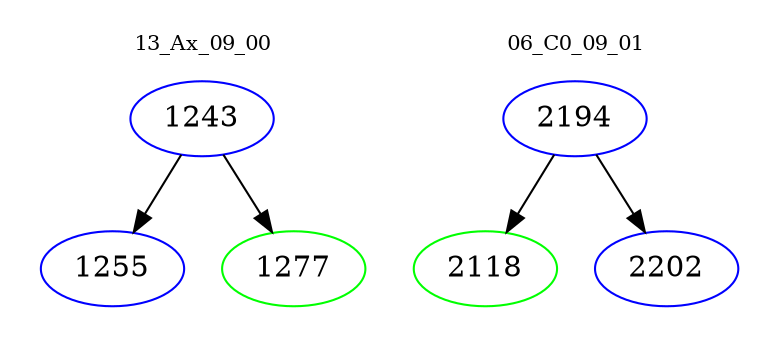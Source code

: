 digraph{
subgraph cluster_0 {
color = white
label = "13_Ax_09_00";
fontsize=10;
T0_1243 [label="1243", color="blue"]
T0_1243 -> T0_1255 [color="black"]
T0_1255 [label="1255", color="blue"]
T0_1243 -> T0_1277 [color="black"]
T0_1277 [label="1277", color="green"]
}
subgraph cluster_1 {
color = white
label = "06_C0_09_01";
fontsize=10;
T1_2194 [label="2194", color="blue"]
T1_2194 -> T1_2118 [color="black"]
T1_2118 [label="2118", color="green"]
T1_2194 -> T1_2202 [color="black"]
T1_2202 [label="2202", color="blue"]
}
}
